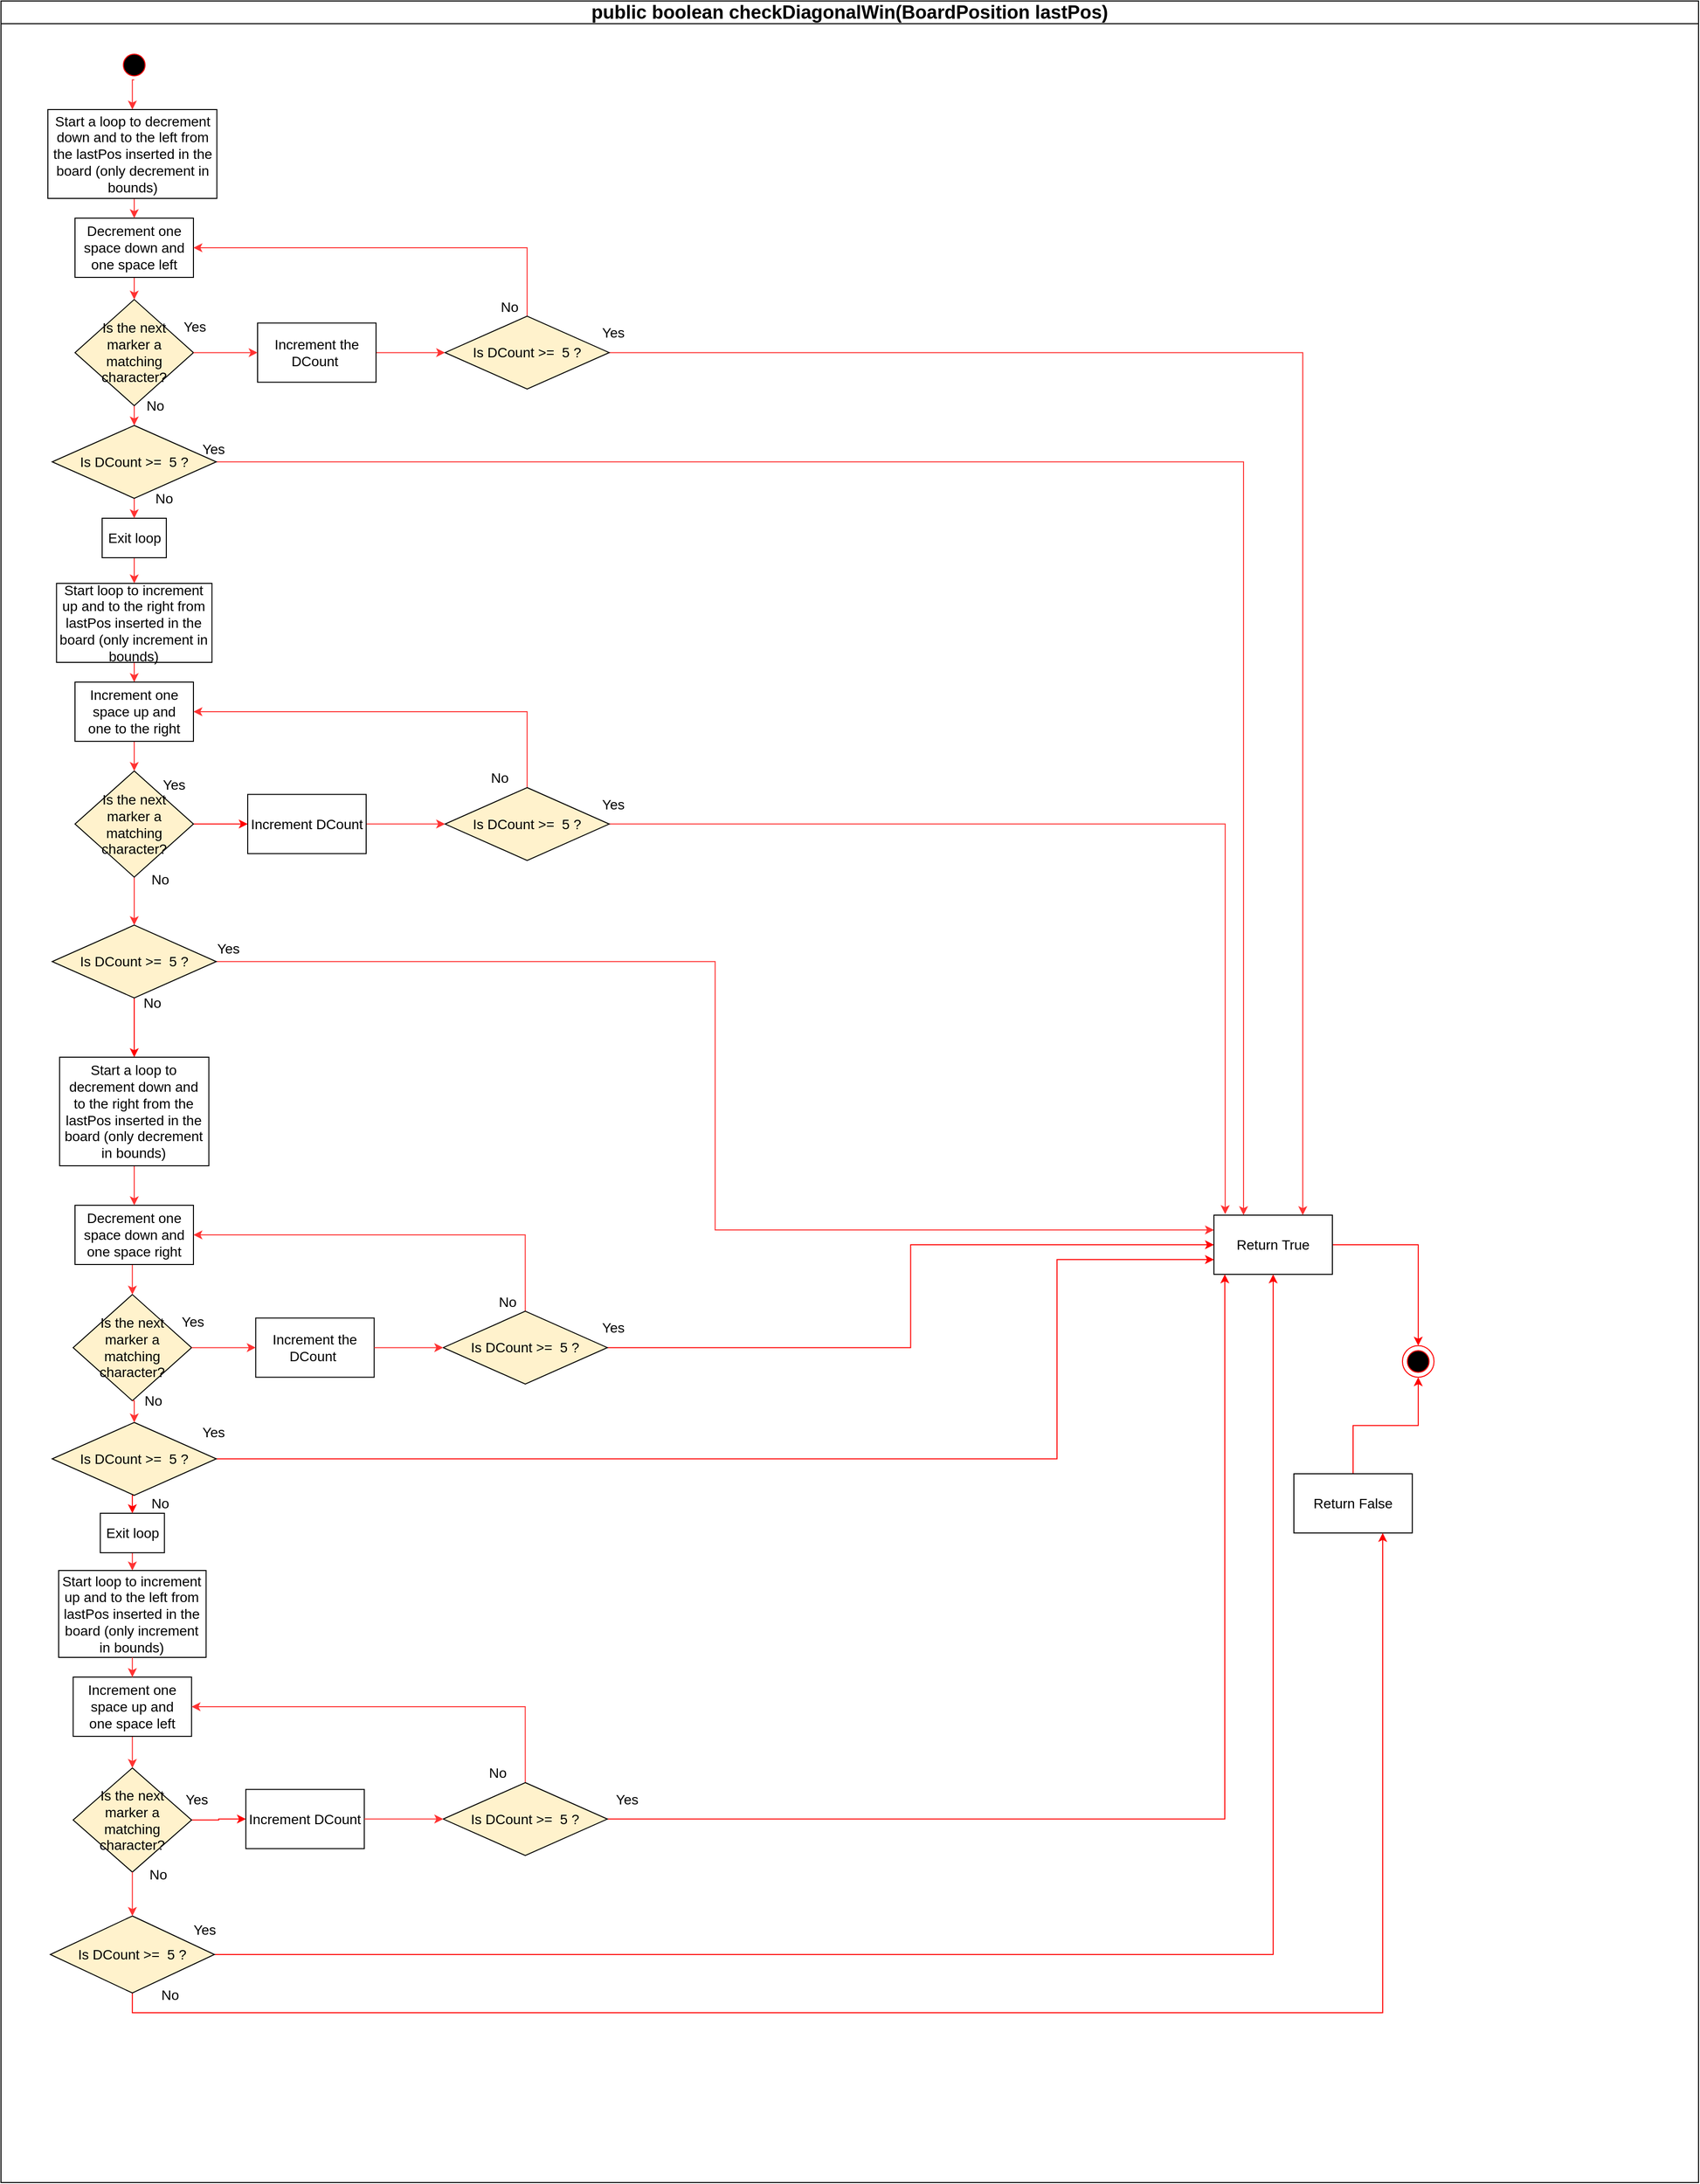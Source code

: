 <mxfile version="13.7.3" type="device"><diagram id="ozGw5vcYMr-OBrM5Ymbl" name="Page-1"><mxGraphModel dx="2031" dy="2056" grid="1" gridSize="10" guides="1" tooltips="1" connect="1" arrows="1" fold="1" page="1" pageScale="1" pageWidth="850" pageHeight="1100" math="0" shadow="0"><root><mxCell id="0"/><mxCell id="1" parent="0"/><mxCell id="UZnWVNzgkKJJ_-fD0075-1" value="public boolean checkDiagonalWin(BoardPosition lastPos)" style="swimlane;whiteSpace=wrap;fontSize=19;" parent="1" vertex="1"><mxGeometry x="30" y="-90" width="1720" height="2210" as="geometry"><mxRectangle x="530" y="40" width="300" height="23" as="alternateBounds"/></mxGeometry></mxCell><mxCell id="UZnWVNzgkKJJ_-fD0075-4" style="edgeStyle=orthogonalEdgeStyle;rounded=0;orthogonalLoop=1;jettySize=auto;html=1;exitX=0.5;exitY=1;exitDx=0;exitDy=0;strokeColor=#FF3333;entryX=0.5;entryY=0;entryDx=0;entryDy=0;fontSize=14;" parent="UZnWVNzgkKJJ_-fD0075-1" source="UZnWVNzgkKJJ_-fD0075-5" target="UZnWVNzgkKJJ_-fD0075-15" edge="1"><mxGeometry relative="1" as="geometry"><mxPoint x="135" y="110" as="targetPoint"/></mxGeometry></mxCell><mxCell id="UZnWVNzgkKJJ_-fD0075-5" value="" style="ellipse;shape=startState;fillColor=#000000;strokeColor=#ff0000;fontSize=14;" parent="UZnWVNzgkKJJ_-fD0075-1" vertex="1"><mxGeometry x="120" y="49.87" width="30" height="30" as="geometry"/></mxCell><mxCell id="UZnWVNzgkKJJ_-fD0075-6" style="edgeStyle=orthogonalEdgeStyle;rounded=0;orthogonalLoop=1;jettySize=auto;html=1;exitX=0.5;exitY=1;exitDx=0;exitDy=0;strokeColor=#FF3333;fontColor=0;fontSize=14;" parent="UZnWVNzgkKJJ_-fD0075-1" source="UZnWVNzgkKJJ_-fD0075-7" target="UZnWVNzgkKJJ_-fD0075-50" edge="1"><mxGeometry relative="1" as="geometry"/></mxCell><mxCell id="UZnWVNzgkKJJ_-fD0075-7" value="Is the next marker a matching character?" style="rhombus;whiteSpace=wrap;html=1;rounded=0;fillColor=#FFF2CC;spacingLeft=20;spacingRight=20;fontSize=14;" parent="UZnWVNzgkKJJ_-fD0075-1" vertex="1"><mxGeometry x="75" y="302.44" width="120" height="107.56" as="geometry"/></mxCell><mxCell id="UZnWVNzgkKJJ_-fD0075-10" value="Yes" style="text;html=1;align=center;verticalAlign=middle;resizable=0;points=[];autosize=1;fontSize=14;" parent="UZnWVNzgkKJJ_-fD0075-1" vertex="1"><mxGeometry x="176.25" y="320" width="40" height="20" as="geometry"/></mxCell><mxCell id="UZnWVNzgkKJJ_-fD0075-11" value="No" style="text;html=1;align=center;verticalAlign=middle;resizable=0;points=[];autosize=1;fontSize=14;" parent="UZnWVNzgkKJJ_-fD0075-1" vertex="1"><mxGeometry x="141.25" y="400" width="30" height="20" as="geometry"/></mxCell><mxCell id="UZnWVNzgkKJJ_-fD0075-12" style="edgeStyle=orthogonalEdgeStyle;rounded=0;orthogonalLoop=1;jettySize=auto;html=1;exitX=0.5;exitY=1;exitDx=0;exitDy=0;entryX=0.5;entryY=0;entryDx=0;entryDy=0;strokeColor=#FF3333;fontColor=#FF0000;fontSize=14;" parent="UZnWVNzgkKJJ_-fD0075-1" source="UZnWVNzgkKJJ_-fD0075-13" target="UZnWVNzgkKJJ_-fD0075-7" edge="1"><mxGeometry relative="1" as="geometry"/></mxCell><mxCell id="UZnWVNzgkKJJ_-fD0075-13" value="Decrement one space down and one space left" style="rounded=0;whiteSpace=wrap;html=1;spacingLeft=5;spacingRight=5;fontSize=14;" parent="UZnWVNzgkKJJ_-fD0075-1" vertex="1"><mxGeometry x="75" y="220" width="120" height="60" as="geometry"/></mxCell><mxCell id="UZnWVNzgkKJJ_-fD0075-14" style="edgeStyle=orthogonalEdgeStyle;rounded=0;orthogonalLoop=1;jettySize=auto;html=1;exitX=0.5;exitY=1;exitDx=0;exitDy=0;strokeColor=#FF3333;fontColor=#FF0000;entryX=0.5;entryY=0;entryDx=0;entryDy=0;fontSize=14;" parent="UZnWVNzgkKJJ_-fD0075-1" source="UZnWVNzgkKJJ_-fD0075-15" target="UZnWVNzgkKJJ_-fD0075-13" edge="1"><mxGeometry relative="1" as="geometry"><mxPoint x="135" y="210" as="targetPoint"/><mxPoint x="135" y="190" as="sourcePoint"/></mxGeometry></mxCell><mxCell id="UZnWVNzgkKJJ_-fD0075-15" value="&lt;span style=&quot;color: rgb(0, 0, 0); font-size: 14px;&quot;&gt;Start a loop to decrement down and to the left from the lastPos inserted in the board (only decrement in bounds)&lt;/span&gt;" style="whiteSpace=wrap;html=1;fontColor=#FF0000;fillColor=#FFFFFF;spacingLeft=0;spacingRight=0;spacing=4;fontSize=14;" parent="UZnWVNzgkKJJ_-fD0075-1" vertex="1"><mxGeometry x="47.51" y="110" width="171.25" height="90" as="geometry"/></mxCell><mxCell id="UZnWVNzgkKJJ_-fD0075-16" style="edgeStyle=orthogonalEdgeStyle;rounded=0;orthogonalLoop=1;jettySize=auto;html=1;exitX=1;exitY=0.5;exitDx=0;exitDy=0;entryX=0;entryY=0.5;entryDx=0;entryDy=0;strokeColor=#FF3333;fontColor=0;fontSize=14;" parent="UZnWVNzgkKJJ_-fD0075-1" source="UZnWVNzgkKJJ_-fD0075-17" target="UZnWVNzgkKJJ_-fD0075-29" edge="1"><mxGeometry relative="1" as="geometry"/></mxCell><mxCell id="UZnWVNzgkKJJ_-fD0075-17" value="&lt;font color=&quot;#000000&quot; style=&quot;font-size: 14px;&quot;&gt;Increment the DCount&amp;nbsp;&lt;/font&gt;" style="whiteSpace=wrap;html=1;fillColor=#FFFFFF;fontColor=#FF0000;fontSize=14;" parent="UZnWVNzgkKJJ_-fD0075-1" vertex="1"><mxGeometry x="260" y="326.22" width="120" height="60" as="geometry"/></mxCell><mxCell id="UZnWVNzgkKJJ_-fD0075-18" style="edgeStyle=orthogonalEdgeStyle;rounded=0;orthogonalLoop=1;jettySize=auto;html=1;exitX=1;exitY=0.5;exitDx=0;exitDy=0;strokeColor=#FF3333;fontColor=#FF0000;entryX=0;entryY=0.5;entryDx=0;entryDy=0;fontSize=14;" parent="UZnWVNzgkKJJ_-fD0075-1" source="UZnWVNzgkKJJ_-fD0075-7" target="UZnWVNzgkKJJ_-fD0075-17" edge="1"><mxGeometry relative="1" as="geometry"><mxPoint x="270" y="356" as="targetPoint"/></mxGeometry></mxCell><mxCell id="UZnWVNzgkKJJ_-fD0075-19" style="edgeStyle=orthogonalEdgeStyle;rounded=0;orthogonalLoop=1;jettySize=auto;html=1;exitX=0.5;exitY=1;exitDx=0;exitDy=0;strokeColor=#FF3333;fontColor=0;fontSize=14;" parent="UZnWVNzgkKJJ_-fD0075-1" source="UZnWVNzgkKJJ_-fD0075-20" target="UZnWVNzgkKJJ_-fD0075-22" edge="1"><mxGeometry relative="1" as="geometry"/></mxCell><mxCell id="UZnWVNzgkKJJ_-fD0075-20" value="Exit loop" style="rounded=0;whiteSpace=wrap;html=1;fillColor=#FFFFFF;fontColor=000000;fontSize=14;" parent="UZnWVNzgkKJJ_-fD0075-1" vertex="1"><mxGeometry x="102.5" y="524" width="65" height="40" as="geometry"/></mxCell><mxCell id="UZnWVNzgkKJJ_-fD0075-21" style="edgeStyle=orthogonalEdgeStyle;rounded=0;orthogonalLoop=1;jettySize=auto;html=1;exitX=0.5;exitY=1;exitDx=0;exitDy=0;strokeColor=#FF3333;fontColor=0;fontSize=14;" parent="UZnWVNzgkKJJ_-fD0075-1" source="UZnWVNzgkKJJ_-fD0075-22" target="UZnWVNzgkKJJ_-fD0075-36" edge="1"><mxGeometry relative="1" as="geometry"/></mxCell><mxCell id="UZnWVNzgkKJJ_-fD0075-22" value="Start loop to increment up and to the right from lastPos inserted in the board (only increment in bounds)" style="rounded=0;whiteSpace=wrap;html=1;fillColor=#FFFFFF;fontColor=0;fontSize=14;" parent="UZnWVNzgkKJJ_-fD0075-1" vertex="1"><mxGeometry x="56.26" y="590" width="157.49" height="80" as="geometry"/></mxCell><mxCell id="UZnWVNzgkKJJ_-fD0075-23" style="edgeStyle=orthogonalEdgeStyle;rounded=0;orthogonalLoop=1;jettySize=auto;html=1;exitX=0.5;exitY=1;exitDx=0;exitDy=0;entryX=0.5;entryY=0;entryDx=0;entryDy=0;strokeColor=#FF3333;fontColor=0;fontSize=14;" parent="UZnWVNzgkKJJ_-fD0075-1" source="UZnWVNzgkKJJ_-fD0075-24" target="UZnWVNzgkKJJ_-fD0075-46" edge="1"><mxGeometry relative="1" as="geometry"><mxPoint x="135.005" y="906.22" as="targetPoint"/></mxGeometry></mxCell><mxCell id="UZnWVNzgkKJJ_-fD0075-105" style="edgeStyle=orthogonalEdgeStyle;rounded=0;orthogonalLoop=1;jettySize=auto;html=1;exitX=1;exitY=0.5;exitDx=0;exitDy=0;entryX=0;entryY=0.5;entryDx=0;entryDy=0;strokeColor=#FF0000;fontSize=14;" parent="UZnWVNzgkKJJ_-fD0075-1" source="UZnWVNzgkKJJ_-fD0075-24" target="UZnWVNzgkKJJ_-fD0075-38" edge="1"><mxGeometry relative="1" as="geometry"/></mxCell><mxCell id="UZnWVNzgkKJJ_-fD0075-24" value="Is the next marker a matching character?" style="rhombus;whiteSpace=wrap;html=1;rounded=0;fillColor=#FFF2CC;spacingLeft=20;spacingRight=20;fontSize=14;" parent="UZnWVNzgkKJJ_-fD0075-1" vertex="1"><mxGeometry x="75" y="780" width="120" height="107.56" as="geometry"/></mxCell><mxCell id="UZnWVNzgkKJJ_-fD0075-25" value="Yes" style="text;html=1;align=center;verticalAlign=middle;resizable=0;points=[];autosize=1;fontSize=14;" parent="UZnWVNzgkKJJ_-fD0075-1" vertex="1"><mxGeometry x="600" y="803.78" width="40" height="20" as="geometry"/></mxCell><mxCell id="UZnWVNzgkKJJ_-fD0075-26" value="No" style="text;html=1;align=center;verticalAlign=middle;resizable=0;points=[];autosize=1;fontSize=14;" parent="UZnWVNzgkKJJ_-fD0075-1" vertex="1"><mxGeometry x="489.99" y="776.89" width="30" height="20" as="geometry"/></mxCell><mxCell id="UZnWVNzgkKJJ_-fD0075-27" style="edgeStyle=orthogonalEdgeStyle;rounded=0;orthogonalLoop=1;jettySize=auto;html=1;exitX=0.5;exitY=0;exitDx=0;exitDy=0;entryX=1;entryY=0.5;entryDx=0;entryDy=0;strokeColor=#FF3333;fontColor=0;fontSize=14;" parent="UZnWVNzgkKJJ_-fD0075-1" source="UZnWVNzgkKJJ_-fD0075-29" target="UZnWVNzgkKJJ_-fD0075-13" edge="1"><mxGeometry relative="1" as="geometry"/></mxCell><mxCell id="UZnWVNzgkKJJ_-fD0075-28" style="edgeStyle=orthogonalEdgeStyle;rounded=0;orthogonalLoop=1;jettySize=auto;html=1;exitX=1;exitY=0.5;exitDx=0;exitDy=0;entryX=0.75;entryY=0;entryDx=0;entryDy=0;strokeColor=#FF3333;fontColor=0;fontSize=14;" parent="UZnWVNzgkKJJ_-fD0075-1" source="UZnWVNzgkKJJ_-fD0075-29" target="UZnWVNzgkKJJ_-fD0075-84" edge="1"><mxGeometry relative="1" as="geometry"><mxPoint x="739" y="833.78" as="targetPoint"/></mxGeometry></mxCell><mxCell id="UZnWVNzgkKJJ_-fD0075-29" value="Is DCount &amp;gt;=&amp;nbsp; 5 ?" style="rhombus;whiteSpace=wrap;html=1;rounded=0;fillColor=#FFF2CC;spacingLeft=20;spacingRight=20;fontSize=14;" parent="UZnWVNzgkKJJ_-fD0075-1" vertex="1"><mxGeometry x="450" y="319.33" width="166.25" height="73.78" as="geometry"/></mxCell><mxCell id="UZnWVNzgkKJJ_-fD0075-31" value="Yes" style="text;html=1;align=center;verticalAlign=middle;resizable=0;points=[];autosize=1;fontSize=14;" parent="UZnWVNzgkKJJ_-fD0075-1" vertex="1"><mxGeometry x="600" y="326.22" width="40" height="20" as="geometry"/></mxCell><mxCell id="UZnWVNzgkKJJ_-fD0075-32" value="No" style="text;html=1;align=center;verticalAlign=middle;resizable=0;points=[];autosize=1;fontColor=0;fontSize=14;" parent="UZnWVNzgkKJJ_-fD0075-1" vertex="1"><mxGeometry x="499.99" y="300" width="30" height="20" as="geometry"/></mxCell><mxCell id="UZnWVNzgkKJJ_-fD0075-35" style="edgeStyle=orthogonalEdgeStyle;rounded=0;orthogonalLoop=1;jettySize=auto;html=1;exitX=0.5;exitY=1;exitDx=0;exitDy=0;entryX=0.5;entryY=0;entryDx=0;entryDy=0;strokeColor=#FF3333;fontColor=0;fontSize=14;" parent="UZnWVNzgkKJJ_-fD0075-1" source="UZnWVNzgkKJJ_-fD0075-36" target="UZnWVNzgkKJJ_-fD0075-24" edge="1"><mxGeometry relative="1" as="geometry"/></mxCell><mxCell id="UZnWVNzgkKJJ_-fD0075-36" value="Increment one space up and one to the right" style="rounded=0;whiteSpace=wrap;html=1;spacingLeft=5;spacingRight=5;fontSize=14;" parent="UZnWVNzgkKJJ_-fD0075-1" vertex="1"><mxGeometry x="75" y="690" width="120" height="60" as="geometry"/></mxCell><mxCell id="UZnWVNzgkKJJ_-fD0075-37" style="edgeStyle=orthogonalEdgeStyle;rounded=0;orthogonalLoop=1;jettySize=auto;html=1;exitX=1;exitY=0.5;exitDx=0;exitDy=0;entryX=0;entryY=0.5;entryDx=0;entryDy=0;strokeColor=#FF3333;fontColor=0;fontSize=14;" parent="UZnWVNzgkKJJ_-fD0075-1" source="UZnWVNzgkKJJ_-fD0075-38" target="UZnWVNzgkKJJ_-fD0075-41" edge="1"><mxGeometry relative="1" as="geometry"/></mxCell><mxCell id="UZnWVNzgkKJJ_-fD0075-38" value="Increment DCount" style="whiteSpace=wrap;html=1;rounded=0;fillColor=#FFFFFF;fontColor=0;fontSize=14;" parent="UZnWVNzgkKJJ_-fD0075-1" vertex="1"><mxGeometry x="250" y="803.78" width="120" height="60" as="geometry"/></mxCell><mxCell id="UZnWVNzgkKJJ_-fD0075-39" style="edgeStyle=orthogonalEdgeStyle;rounded=0;orthogonalLoop=1;jettySize=auto;html=1;exitX=0.5;exitY=0;exitDx=0;exitDy=0;entryX=1;entryY=0.5;entryDx=0;entryDy=0;strokeColor=#FF3333;fontColor=0;fontSize=14;" parent="UZnWVNzgkKJJ_-fD0075-1" source="UZnWVNzgkKJJ_-fD0075-41" target="UZnWVNzgkKJJ_-fD0075-36" edge="1"><mxGeometry relative="1" as="geometry"/></mxCell><mxCell id="UZnWVNzgkKJJ_-fD0075-40" style="edgeStyle=orthogonalEdgeStyle;rounded=0;orthogonalLoop=1;jettySize=auto;html=1;exitX=1;exitY=0.5;exitDx=0;exitDy=0;entryX=0.095;entryY=-0.017;entryDx=0;entryDy=0;entryPerimeter=0;strokeColor=#FF3333;fontColor=0;fontSize=14;" parent="UZnWVNzgkKJJ_-fD0075-1" source="UZnWVNzgkKJJ_-fD0075-41" target="UZnWVNzgkKJJ_-fD0075-84" edge="1"><mxGeometry relative="1" as="geometry"><mxPoint x="691.96" y="834.02" as="targetPoint"/></mxGeometry></mxCell><mxCell id="UZnWVNzgkKJJ_-fD0075-41" value="Is DCount &amp;gt;=&amp;nbsp; 5 ?" style="rhombus;whiteSpace=wrap;html=1;rounded=0;fillColor=#FFF2CC;spacingLeft=20;spacingRight=20;fontSize=14;" parent="UZnWVNzgkKJJ_-fD0075-1" vertex="1"><mxGeometry x="450" y="796.89" width="166.25" height="73.78" as="geometry"/></mxCell><mxCell id="UZnWVNzgkKJJ_-fD0075-42" value="Yes" style="text;html=1;align=center;verticalAlign=middle;resizable=0;points=[];autosize=1;fontSize=14;" parent="UZnWVNzgkKJJ_-fD0075-1" vertex="1"><mxGeometry x="155" y="783.78" width="40" height="20" as="geometry"/></mxCell><mxCell id="UZnWVNzgkKJJ_-fD0075-43" value="No" style="text;html=1;align=center;verticalAlign=middle;resizable=0;points=[];autosize=1;fontSize=14;" parent="UZnWVNzgkKJJ_-fD0075-1" vertex="1"><mxGeometry x="146.25" y="880" width="30" height="20" as="geometry"/></mxCell><mxCell id="UZnWVNzgkKJJ_-fD0075-45" style="edgeStyle=orthogonalEdgeStyle;rounded=0;orthogonalLoop=1;jettySize=auto;html=1;exitX=1;exitY=0.5;exitDx=0;exitDy=0;entryX=0;entryY=0.25;entryDx=0;entryDy=0;strokeColor=#FF3333;fontColor=0;fontSize=14;" parent="UZnWVNzgkKJJ_-fD0075-1" source="UZnWVNzgkKJJ_-fD0075-46" target="UZnWVNzgkKJJ_-fD0075-84" edge="1"><mxGeometry relative="1" as="geometry"><mxPoint x="679" y="878.78" as="targetPoint"/></mxGeometry></mxCell><mxCell id="UZnWVNzgkKJJ_-fD0075-109" style="edgeStyle=orthogonalEdgeStyle;rounded=0;orthogonalLoop=1;jettySize=auto;html=1;exitX=0.5;exitY=1;exitDx=0;exitDy=0;entryX=0.5;entryY=0;entryDx=0;entryDy=0;strokeColor=#FF0000;fontSize=14;" parent="UZnWVNzgkKJJ_-fD0075-1" source="UZnWVNzgkKJJ_-fD0075-46" target="UZnWVNzgkKJJ_-fD0075-65" edge="1"><mxGeometry relative="1" as="geometry"/></mxCell><mxCell id="UZnWVNzgkKJJ_-fD0075-46" value="Is DCount &amp;gt;=&amp;nbsp; 5 ?" style="rhombus;whiteSpace=wrap;html=1;rounded=0;fillColor=#FFF2CC;spacingLeft=20;spacingRight=20;fontSize=14;" parent="UZnWVNzgkKJJ_-fD0075-1" vertex="1"><mxGeometry x="51.88" y="936.22" width="166.25" height="73.78" as="geometry"/></mxCell><mxCell id="UZnWVNzgkKJJ_-fD0075-47" value="Yes" style="text;html=1;align=center;verticalAlign=middle;resizable=0;points=[];autosize=1;fontSize=14;" parent="UZnWVNzgkKJJ_-fD0075-1" vertex="1"><mxGeometry x="210" y="950" width="40" height="20" as="geometry"/></mxCell><mxCell id="UZnWVNzgkKJJ_-fD0075-48" style="edgeStyle=orthogonalEdgeStyle;rounded=0;orthogonalLoop=1;jettySize=auto;html=1;exitX=0.5;exitY=1;exitDx=0;exitDy=0;entryX=0.5;entryY=0;entryDx=0;entryDy=0;strokeColor=#FF3333;fontColor=0;fontSize=14;" parent="UZnWVNzgkKJJ_-fD0075-1" source="UZnWVNzgkKJJ_-fD0075-50" target="UZnWVNzgkKJJ_-fD0075-20" edge="1"><mxGeometry relative="1" as="geometry"/></mxCell><mxCell id="UZnWVNzgkKJJ_-fD0075-49" style="edgeStyle=orthogonalEdgeStyle;rounded=0;orthogonalLoop=1;jettySize=auto;html=1;exitX=1;exitY=0.5;exitDx=0;exitDy=0;entryX=0.25;entryY=0;entryDx=0;entryDy=0;strokeColor=#FF3333;fontColor=0;fontSize=14;" parent="UZnWVNzgkKJJ_-fD0075-1" source="UZnWVNzgkKJJ_-fD0075-50" target="UZnWVNzgkKJJ_-fD0075-84" edge="1"><mxGeometry relative="1" as="geometry"><mxPoint x="709" y="833.78" as="targetPoint"/></mxGeometry></mxCell><mxCell id="UZnWVNzgkKJJ_-fD0075-50" value="Is DCount &amp;gt;=&amp;nbsp; 5 ?" style="rhombus;whiteSpace=wrap;html=1;rounded=0;fillColor=#FFF2CC;spacingLeft=20;spacingRight=20;fontSize=14;" parent="UZnWVNzgkKJJ_-fD0075-1" vertex="1"><mxGeometry x="51.88" y="430" width="166.25" height="73.78" as="geometry"/></mxCell><mxCell id="UZnWVNzgkKJJ_-fD0075-51" value="Yes" style="text;html=1;align=center;verticalAlign=middle;resizable=0;points=[];autosize=1;fontSize=14;" parent="UZnWVNzgkKJJ_-fD0075-1" vertex="1"><mxGeometry x="195" y="444" width="40" height="20" as="geometry"/></mxCell><mxCell id="UZnWVNzgkKJJ_-fD0075-52" value="No" style="text;html=1;align=center;verticalAlign=middle;resizable=0;points=[];autosize=1;fontSize=14;" parent="UZnWVNzgkKJJ_-fD0075-1" vertex="1"><mxGeometry x="150" y="494" width="30" height="20" as="geometry"/></mxCell><mxCell id="UZnWVNzgkKJJ_-fD0075-53" value="No" style="text;html=1;align=center;verticalAlign=middle;resizable=0;points=[];autosize=1;fontSize=14;" parent="UZnWVNzgkKJJ_-fD0075-1" vertex="1"><mxGeometry x="137.5" y="1005" width="30" height="20" as="geometry"/></mxCell><mxCell id="UZnWVNzgkKJJ_-fD0075-57" value="Is the next marker a matching character?" style="rhombus;whiteSpace=wrap;html=1;rounded=0;fillColor=#FFF2CC;spacingLeft=20;spacingRight=20;fontSize=14;" parent="UZnWVNzgkKJJ_-fD0075-1" vertex="1"><mxGeometry x="73.12" y="1310.44" width="120" height="107.56" as="geometry"/></mxCell><mxCell id="UZnWVNzgkKJJ_-fD0075-116" style="edgeStyle=orthogonalEdgeStyle;rounded=0;orthogonalLoop=1;jettySize=auto;html=1;exitX=0.5;exitY=0;exitDx=0;exitDy=0;entryX=0.5;entryY=1;entryDx=0;entryDy=0;strokeColor=#FF0000;fontSize=14;" parent="UZnWVNzgkKJJ_-fD0075-1" source="UZnWVNzgkKJJ_-fD0075-58" target="UZnWVNzgkKJJ_-fD0075-55" edge="1"><mxGeometry relative="1" as="geometry"/></mxCell><mxCell id="UZnWVNzgkKJJ_-fD0075-58" value="Return False" style="rounded=0;whiteSpace=wrap;html=1;fontSize=14;" parent="UZnWVNzgkKJJ_-fD0075-1" vertex="1"><mxGeometry x="1310" y="1492" width="120" height="60" as="geometry"/></mxCell><mxCell id="UZnWVNzgkKJJ_-fD0075-60" value="Yes" style="text;html=1;align=center;verticalAlign=middle;resizable=0;points=[];autosize=1;fontSize=14;" parent="UZnWVNzgkKJJ_-fD0075-1" vertex="1"><mxGeometry x="174.37" y="1328" width="40" height="20" as="geometry"/></mxCell><mxCell id="UZnWVNzgkKJJ_-fD0075-61" value="No" style="text;html=1;align=center;verticalAlign=middle;resizable=0;points=[];autosize=1;fontSize=14;" parent="UZnWVNzgkKJJ_-fD0075-1" vertex="1"><mxGeometry x="139.37" y="1408" width="30" height="20" as="geometry"/></mxCell><mxCell id="UZnWVNzgkKJJ_-fD0075-62" style="edgeStyle=orthogonalEdgeStyle;rounded=0;orthogonalLoop=1;jettySize=auto;html=1;exitX=0.5;exitY=1;exitDx=0;exitDy=0;entryX=0.5;entryY=0;entryDx=0;entryDy=0;strokeColor=#FF3333;fontColor=#FF0000;fontSize=14;" parent="UZnWVNzgkKJJ_-fD0075-1" source="UZnWVNzgkKJJ_-fD0075-63" target="UZnWVNzgkKJJ_-fD0075-57" edge="1"><mxGeometry relative="1" as="geometry"/></mxCell><mxCell id="UZnWVNzgkKJJ_-fD0075-63" value="Decrement one space down and one space right" style="rounded=0;whiteSpace=wrap;html=1;spacingLeft=5;spacingRight=5;fontSize=14;" parent="UZnWVNzgkKJJ_-fD0075-1" vertex="1"><mxGeometry x="75.01" y="1220" width="120" height="60" as="geometry"/></mxCell><mxCell id="UZnWVNzgkKJJ_-fD0075-64" style="edgeStyle=orthogonalEdgeStyle;rounded=0;orthogonalLoop=1;jettySize=auto;html=1;exitX=0.5;exitY=1;exitDx=0;exitDy=0;strokeColor=#FF3333;fontColor=#FF0000;entryX=0.5;entryY=0;entryDx=0;entryDy=0;fontSize=14;" parent="UZnWVNzgkKJJ_-fD0075-1" source="UZnWVNzgkKJJ_-fD0075-65" target="UZnWVNzgkKJJ_-fD0075-63" edge="1"><mxGeometry relative="1" as="geometry"><mxPoint x="131.87" y="1200" as="targetPoint"/><mxPoint x="131.87" y="1180" as="sourcePoint"/></mxGeometry></mxCell><mxCell id="UZnWVNzgkKJJ_-fD0075-65" value="&lt;span style=&quot;color: rgb(0, 0, 0); font-size: 14px;&quot;&gt;Start a loop to decrement down and to the right from the lastPos inserted in the board (only decrement in bounds)&lt;/span&gt;" style="whiteSpace=wrap;html=1;fontColor=#FF0000;fillColor=#FFFFFF;spacingLeft=0;spacingRight=0;spacing=4;fontSize=14;" parent="UZnWVNzgkKJJ_-fD0075-1" vertex="1"><mxGeometry x="59.39" y="1070" width="151.25" height="110" as="geometry"/></mxCell><mxCell id="UZnWVNzgkKJJ_-fD0075-67" value="&lt;font color=&quot;#000000&quot; style=&quot;font-size: 14px;&quot;&gt;Increment the DCount&amp;nbsp;&lt;/font&gt;" style="whiteSpace=wrap;html=1;fillColor=#FFFFFF;fontColor=#FF0000;fontSize=14;" parent="UZnWVNzgkKJJ_-fD0075-1" vertex="1"><mxGeometry x="258.12" y="1334.22" width="120" height="60" as="geometry"/></mxCell><mxCell id="UZnWVNzgkKJJ_-fD0075-68" style="edgeStyle=orthogonalEdgeStyle;rounded=0;orthogonalLoop=1;jettySize=auto;html=1;exitX=1;exitY=0.5;exitDx=0;exitDy=0;strokeColor=#FF3333;fontColor=#FF0000;entryX=0;entryY=0.5;entryDx=0;entryDy=0;fontSize=14;" parent="UZnWVNzgkKJJ_-fD0075-1" source="UZnWVNzgkKJJ_-fD0075-57" target="UZnWVNzgkKJJ_-fD0075-67" edge="1"><mxGeometry relative="1" as="geometry"><mxPoint x="258.12" y="1344" as="targetPoint"/></mxGeometry></mxCell><mxCell id="3StfRGRsPey2d9PQKX_O-1" style="edgeStyle=orthogonalEdgeStyle;rounded=0;orthogonalLoop=1;jettySize=auto;html=1;exitX=0.5;exitY=1;exitDx=0;exitDy=0;entryX=0.5;entryY=0;entryDx=0;entryDy=0;fontSize=14;strokeColor=#FF3333;" edge="1" parent="UZnWVNzgkKJJ_-fD0075-1" source="UZnWVNzgkKJJ_-fD0075-70" target="UZnWVNzgkKJJ_-fD0075-72"><mxGeometry relative="1" as="geometry"/></mxCell><mxCell id="UZnWVNzgkKJJ_-fD0075-70" value="Exit loop" style="rounded=0;whiteSpace=wrap;html=1;fillColor=#FFFFFF;fontColor=000000;fontSize=14;" parent="UZnWVNzgkKJJ_-fD0075-1" vertex="1"><mxGeometry x="100.62" y="1532" width="65" height="40" as="geometry"/></mxCell><mxCell id="UZnWVNzgkKJJ_-fD0075-72" value="Start loop to increment up and to the left from lastPos inserted in the board (only increment in bounds)" style="rounded=0;whiteSpace=wrap;html=1;fillColor=#FFFFFF;fontColor=0;fontSize=14;" parent="UZnWVNzgkKJJ_-fD0075-1" vertex="1"><mxGeometry x="58.43" y="1590" width="149.37" height="88" as="geometry"/></mxCell><mxCell id="UZnWVNzgkKJJ_-fD0075-104" style="edgeStyle=orthogonalEdgeStyle;rounded=0;orthogonalLoop=1;jettySize=auto;html=1;exitX=1;exitY=0.5;exitDx=0;exitDy=0;strokeColor=#FF0000;fontSize=14;" parent="UZnWVNzgkKJJ_-fD0075-1" source="UZnWVNzgkKJJ_-fD0075-74" target="UZnWVNzgkKJJ_-fD0075-88" edge="1"><mxGeometry relative="1" as="geometry"/></mxCell><mxCell id="UZnWVNzgkKJJ_-fD0075-74" value="Is the next marker a matching character?" style="rhombus;whiteSpace=wrap;html=1;rounded=0;fillColor=#FFF2CC;spacingLeft=20;spacingRight=20;fontSize=14;" parent="UZnWVNzgkKJJ_-fD0075-1" vertex="1"><mxGeometry x="73.12" y="1790" width="120" height="105.56" as="geometry"/></mxCell><mxCell id="UZnWVNzgkKJJ_-fD0075-75" value="Yes" style="text;html=1;align=center;verticalAlign=middle;resizable=0;points=[];autosize=1;fontSize=14;" parent="UZnWVNzgkKJJ_-fD0075-1" vertex="1"><mxGeometry x="614.37" y="1811.78" width="40" height="20" as="geometry"/></mxCell><mxCell id="UZnWVNzgkKJJ_-fD0075-76" value="No" style="text;html=1;align=center;verticalAlign=middle;resizable=0;points=[];autosize=1;fontSize=14;" parent="UZnWVNzgkKJJ_-fD0075-1" vertex="1"><mxGeometry x="488.11" y="1784.89" width="30" height="20" as="geometry"/></mxCell><mxCell id="UZnWVNzgkKJJ_-fD0075-77" style="edgeStyle=orthogonalEdgeStyle;rounded=0;orthogonalLoop=1;jettySize=auto;html=1;exitX=0.5;exitY=0;exitDx=0;exitDy=0;entryX=1;entryY=0.5;entryDx=0;entryDy=0;strokeColor=#FF3333;fontColor=0;fontSize=14;" parent="UZnWVNzgkKJJ_-fD0075-1" source="UZnWVNzgkKJJ_-fD0075-79" target="UZnWVNzgkKJJ_-fD0075-63" edge="1"><mxGeometry relative="1" as="geometry"/></mxCell><mxCell id="UZnWVNzgkKJJ_-fD0075-112" style="edgeStyle=orthogonalEdgeStyle;rounded=0;orthogonalLoop=1;jettySize=auto;html=1;exitX=1;exitY=0.5;exitDx=0;exitDy=0;entryX=0;entryY=0.5;entryDx=0;entryDy=0;strokeColor=#FF0000;fontSize=14;" parent="UZnWVNzgkKJJ_-fD0075-1" source="UZnWVNzgkKJJ_-fD0075-79" target="UZnWVNzgkKJJ_-fD0075-84" edge="1"><mxGeometry relative="1" as="geometry"/></mxCell><mxCell id="UZnWVNzgkKJJ_-fD0075-79" value="Is DCount &amp;gt;=&amp;nbsp; 5 ?" style="rhombus;whiteSpace=wrap;html=1;rounded=0;fillColor=#FFF2CC;spacingLeft=20;spacingRight=20;fontSize=14;" parent="UZnWVNzgkKJJ_-fD0075-1" vertex="1"><mxGeometry x="448.12" y="1327.33" width="166.25" height="73.78" as="geometry"/></mxCell><mxCell id="UZnWVNzgkKJJ_-fD0075-66" style="edgeStyle=orthogonalEdgeStyle;rounded=0;orthogonalLoop=1;jettySize=auto;html=1;exitX=1;exitY=0.5;exitDx=0;exitDy=0;entryX=0;entryY=0.5;entryDx=0;entryDy=0;strokeColor=#FF3333;fontColor=0;fontSize=14;" parent="UZnWVNzgkKJJ_-fD0075-1" source="UZnWVNzgkKJJ_-fD0075-67" target="UZnWVNzgkKJJ_-fD0075-79" edge="1"><mxGeometry relative="1" as="geometry"/></mxCell><mxCell id="UZnWVNzgkKJJ_-fD0075-81" value="Yes" style="text;html=1;align=center;verticalAlign=middle;resizable=0;points=[];autosize=1;fontSize=14;" parent="UZnWVNzgkKJJ_-fD0075-1" vertex="1"><mxGeometry x="600" y="1334.22" width="40" height="20" as="geometry"/></mxCell><mxCell id="UZnWVNzgkKJJ_-fD0075-82" value="No" style="text;html=1;align=center;verticalAlign=middle;resizable=0;points=[];autosize=1;fontColor=0;fontSize=14;" parent="UZnWVNzgkKJJ_-fD0075-1" vertex="1"><mxGeometry x="498.11" y="1308" width="30" height="20" as="geometry"/></mxCell><mxCell id="UZnWVNzgkKJJ_-fD0075-114" style="edgeStyle=orthogonalEdgeStyle;rounded=0;orthogonalLoop=1;jettySize=auto;html=1;exitX=1;exitY=0.5;exitDx=0;exitDy=0;entryX=0.5;entryY=0;entryDx=0;entryDy=0;strokeColor=#FF0000;fontSize=14;" parent="UZnWVNzgkKJJ_-fD0075-1" source="UZnWVNzgkKJJ_-fD0075-84" target="UZnWVNzgkKJJ_-fD0075-55" edge="1"><mxGeometry relative="1" as="geometry"/></mxCell><mxCell id="UZnWVNzgkKJJ_-fD0075-84" value="Return True" style="whiteSpace=wrap;html=1;rounded=0;fillColor=#FFFFFF;fontColor=0;fontSize=14;" parent="UZnWVNzgkKJJ_-fD0075-1" vertex="1"><mxGeometry x="1229" y="1230.0" width="120" height="60" as="geometry"/></mxCell><mxCell id="UZnWVNzgkKJJ_-fD0075-85" style="edgeStyle=orthogonalEdgeStyle;rounded=0;orthogonalLoop=1;jettySize=auto;html=1;exitX=0.5;exitY=1;exitDx=0;exitDy=0;entryX=0.5;entryY=0;entryDx=0;entryDy=0;strokeColor=#FF3333;fontColor=0;fontSize=14;" parent="UZnWVNzgkKJJ_-fD0075-1" source="UZnWVNzgkKJJ_-fD0075-86" target="UZnWVNzgkKJJ_-fD0075-74" edge="1"><mxGeometry relative="1" as="geometry"/></mxCell><mxCell id="UZnWVNzgkKJJ_-fD0075-86" value="Increment one space up and one space left" style="rounded=0;whiteSpace=wrap;html=1;spacingLeft=5;spacingRight=5;fontSize=14;" parent="UZnWVNzgkKJJ_-fD0075-1" vertex="1"><mxGeometry x="73.12" y="1698" width="120" height="60" as="geometry"/></mxCell><mxCell id="UZnWVNzgkKJJ_-fD0075-71" style="edgeStyle=orthogonalEdgeStyle;rounded=0;orthogonalLoop=1;jettySize=auto;html=1;exitX=0.5;exitY=1;exitDx=0;exitDy=0;strokeColor=#FF3333;fontColor=0;fontSize=14;" parent="UZnWVNzgkKJJ_-fD0075-1" source="UZnWVNzgkKJJ_-fD0075-72" target="UZnWVNzgkKJJ_-fD0075-86" edge="1"><mxGeometry relative="1" as="geometry"/></mxCell><mxCell id="UZnWVNzgkKJJ_-fD0075-88" value="Increment DCount" style="whiteSpace=wrap;html=1;rounded=0;fillColor=#FFFFFF;fontColor=0;fontSize=14;" parent="UZnWVNzgkKJJ_-fD0075-1" vertex="1"><mxGeometry x="248.12" y="1811.78" width="120" height="60" as="geometry"/></mxCell><mxCell id="UZnWVNzgkKJJ_-fD0075-89" style="edgeStyle=orthogonalEdgeStyle;rounded=0;orthogonalLoop=1;jettySize=auto;html=1;exitX=0.5;exitY=0;exitDx=0;exitDy=0;entryX=1;entryY=0.5;entryDx=0;entryDy=0;strokeColor=#FF3333;fontColor=0;fontSize=14;" parent="UZnWVNzgkKJJ_-fD0075-1" source="UZnWVNzgkKJJ_-fD0075-91" target="UZnWVNzgkKJJ_-fD0075-86" edge="1"><mxGeometry relative="1" as="geometry"/></mxCell><mxCell id="UZnWVNzgkKJJ_-fD0075-113" style="edgeStyle=orthogonalEdgeStyle;rounded=0;orthogonalLoop=1;jettySize=auto;html=1;exitX=1;exitY=0.5;exitDx=0;exitDy=0;entryX=0.092;entryY=1;entryDx=0;entryDy=0;entryPerimeter=0;strokeColor=#FF0000;fontSize=14;" parent="UZnWVNzgkKJJ_-fD0075-1" source="UZnWVNzgkKJJ_-fD0075-91" target="UZnWVNzgkKJJ_-fD0075-84" edge="1"><mxGeometry relative="1" as="geometry"/></mxCell><mxCell id="UZnWVNzgkKJJ_-fD0075-91" value="Is DCount &amp;gt;=&amp;nbsp; 5 ?" style="rhombus;whiteSpace=wrap;html=1;rounded=0;fillColor=#FFF2CC;spacingLeft=20;spacingRight=20;fontSize=14;" parent="UZnWVNzgkKJJ_-fD0075-1" vertex="1"><mxGeometry x="448.12" y="1804.89" width="166.25" height="73.78" as="geometry"/></mxCell><mxCell id="UZnWVNzgkKJJ_-fD0075-87" style="edgeStyle=orthogonalEdgeStyle;rounded=0;orthogonalLoop=1;jettySize=auto;html=1;exitX=1;exitY=0.5;exitDx=0;exitDy=0;entryX=0;entryY=0.5;entryDx=0;entryDy=0;strokeColor=#FF3333;fontColor=0;fontSize=14;" parent="UZnWVNzgkKJJ_-fD0075-1" source="UZnWVNzgkKJJ_-fD0075-88" target="UZnWVNzgkKJJ_-fD0075-91" edge="1"><mxGeometry relative="1" as="geometry"/></mxCell><mxCell id="UZnWVNzgkKJJ_-fD0075-92" value="Yes" style="text;html=1;align=center;verticalAlign=middle;resizable=0;points=[];autosize=1;fontSize=14;" parent="UZnWVNzgkKJJ_-fD0075-1" vertex="1"><mxGeometry x="178.12" y="1811.78" width="40" height="20" as="geometry"/></mxCell><mxCell id="UZnWVNzgkKJJ_-fD0075-93" value="No" style="text;html=1;align=center;verticalAlign=middle;resizable=0;points=[];autosize=1;fontSize=14;" parent="UZnWVNzgkKJJ_-fD0075-1" vertex="1"><mxGeometry x="144.37" y="1888" width="30" height="20" as="geometry"/></mxCell><mxCell id="UZnWVNzgkKJJ_-fD0075-108" style="edgeStyle=orthogonalEdgeStyle;rounded=0;orthogonalLoop=1;jettySize=auto;html=1;exitX=1;exitY=0.5;exitDx=0;exitDy=0;strokeColor=#FF0000;entryX=0.5;entryY=1;entryDx=0;entryDy=0;fontSize=14;" parent="UZnWVNzgkKJJ_-fD0075-1" source="UZnWVNzgkKJJ_-fD0075-96" target="UZnWVNzgkKJJ_-fD0075-84" edge="1"><mxGeometry relative="1" as="geometry"><mxPoint x="1380" y="1550" as="targetPoint"/></mxGeometry></mxCell><mxCell id="UZnWVNzgkKJJ_-fD0075-115" style="edgeStyle=orthogonalEdgeStyle;rounded=0;orthogonalLoop=1;jettySize=auto;html=1;exitX=0.5;exitY=1;exitDx=0;exitDy=0;entryX=0.75;entryY=1;entryDx=0;entryDy=0;strokeColor=#FF0000;fontSize=14;" parent="UZnWVNzgkKJJ_-fD0075-1" source="UZnWVNzgkKJJ_-fD0075-96" target="UZnWVNzgkKJJ_-fD0075-58" edge="1"><mxGeometry relative="1" as="geometry"/></mxCell><mxCell id="UZnWVNzgkKJJ_-fD0075-96" value="Is DCount &amp;gt;=&amp;nbsp; 5 ?" style="rhombus;whiteSpace=wrap;html=1;rounded=0;fillColor=#FFF2CC;spacingLeft=20;spacingRight=20;fontSize=14;" parent="UZnWVNzgkKJJ_-fD0075-1" vertex="1"><mxGeometry x="50" y="1940" width="166.25" height="78" as="geometry"/></mxCell><mxCell id="UZnWVNzgkKJJ_-fD0075-73" style="edgeStyle=orthogonalEdgeStyle;rounded=0;orthogonalLoop=1;jettySize=auto;html=1;exitX=0.5;exitY=1;exitDx=0;exitDy=0;entryX=0.5;entryY=0;entryDx=0;entryDy=0;strokeColor=#FF3333;fontColor=0;fontSize=14;" parent="UZnWVNzgkKJJ_-fD0075-1" source="UZnWVNzgkKJJ_-fD0075-74" target="UZnWVNzgkKJJ_-fD0075-96" edge="1"><mxGeometry relative="1" as="geometry"><mxPoint x="123.125" y="1894.22" as="targetPoint"/></mxGeometry></mxCell><mxCell id="UZnWVNzgkKJJ_-fD0075-97" value="Yes" style="text;html=1;align=center;verticalAlign=middle;resizable=0;points=[];autosize=1;fontSize=14;" parent="UZnWVNzgkKJJ_-fD0075-1" vertex="1"><mxGeometry x="186.25" y="1944.22" width="40" height="20" as="geometry"/></mxCell><mxCell id="UZnWVNzgkKJJ_-fD0075-110" style="edgeStyle=orthogonalEdgeStyle;rounded=0;orthogonalLoop=1;jettySize=auto;html=1;exitX=0.5;exitY=1;exitDx=0;exitDy=0;entryX=0.5;entryY=0;entryDx=0;entryDy=0;strokeColor=#FF0000;fontSize=14;" parent="UZnWVNzgkKJJ_-fD0075-1" source="UZnWVNzgkKJJ_-fD0075-100" target="UZnWVNzgkKJJ_-fD0075-70" edge="1"><mxGeometry relative="1" as="geometry"/></mxCell><mxCell id="UZnWVNzgkKJJ_-fD0075-111" style="edgeStyle=orthogonalEdgeStyle;rounded=0;orthogonalLoop=1;jettySize=auto;html=1;exitX=1;exitY=0.5;exitDx=0;exitDy=0;entryX=0;entryY=0.75;entryDx=0;entryDy=0;strokeColor=#FF0000;fontSize=14;" parent="UZnWVNzgkKJJ_-fD0075-1" source="UZnWVNzgkKJJ_-fD0075-100" target="UZnWVNzgkKJJ_-fD0075-84" edge="1"><mxGeometry relative="1" as="geometry"><Array as="points"><mxPoint x="1070" y="1477"/><mxPoint x="1070" y="1275"/></Array></mxGeometry></mxCell><mxCell id="UZnWVNzgkKJJ_-fD0075-100" value="Is DCount &amp;gt;=&amp;nbsp; 5 ?" style="rhombus;whiteSpace=wrap;html=1;rounded=0;fillColor=#FFF2CC;spacingLeft=20;spacingRight=20;fontSize=14;" parent="UZnWVNzgkKJJ_-fD0075-1" vertex="1"><mxGeometry x="51.89" y="1440" width="166.25" height="73.78" as="geometry"/></mxCell><mxCell id="UZnWVNzgkKJJ_-fD0075-101" value="Yes" style="text;html=1;align=center;verticalAlign=middle;resizable=0;points=[];autosize=1;fontSize=14;" parent="UZnWVNzgkKJJ_-fD0075-1" vertex="1"><mxGeometry x="195.01" y="1440" width="40" height="20" as="geometry"/></mxCell><mxCell id="UZnWVNzgkKJJ_-fD0075-102" value="No" style="text;html=1;align=center;verticalAlign=middle;resizable=0;points=[];autosize=1;fontSize=14;" parent="UZnWVNzgkKJJ_-fD0075-1" vertex="1"><mxGeometry x="146.25" y="1512" width="30" height="20" as="geometry"/></mxCell><mxCell id="UZnWVNzgkKJJ_-fD0075-103" value="No" style="text;html=1;align=center;verticalAlign=middle;resizable=0;points=[];autosize=1;fontSize=14;" parent="UZnWVNzgkKJJ_-fD0075-1" vertex="1"><mxGeometry x="156.25" y="2010" width="30" height="20" as="geometry"/></mxCell><mxCell id="UZnWVNzgkKJJ_-fD0075-56" style="edgeStyle=orthogonalEdgeStyle;rounded=0;orthogonalLoop=1;jettySize=auto;html=1;exitX=0.5;exitY=1;exitDx=0;exitDy=0;strokeColor=#FF3333;fontColor=0;entryX=0.5;entryY=0;entryDx=0;entryDy=0;fontSize=14;" parent="UZnWVNzgkKJJ_-fD0075-1" source="UZnWVNzgkKJJ_-fD0075-57" target="UZnWVNzgkKJJ_-fD0075-100" edge="1"><mxGeometry relative="1" as="geometry"><mxPoint x="133.156" y="1438.014" as="targetPoint"/></mxGeometry></mxCell><mxCell id="UZnWVNzgkKJJ_-fD0075-54" value="" style="group;fontSize=14;" parent="UZnWVNzgkKJJ_-fD0075-1" vertex="1" connectable="0"><mxGeometry x="1420" y="1362.22" width="32" height="32" as="geometry"/></mxCell><mxCell id="UZnWVNzgkKJJ_-fD0075-55" value="" style="ellipse;whiteSpace=wrap;html=1;aspect=fixed;fillColor=#ffffff;strokeColor=#FF0000;fontSize=14;" parent="UZnWVNzgkKJJ_-fD0075-54" vertex="1"><mxGeometry width="32" height="32" as="geometry"/></mxCell><mxCell id="UZnWVNzgkKJJ_-fD0075-80" value="" style="ellipse;shape=startState;fillColor=#000000;strokeColor=#ff0000;fontSize=14;" parent="UZnWVNzgkKJJ_-fD0075-1" vertex="1"><mxGeometry x="1421" y="1363.22" width="30" height="30" as="geometry"/></mxCell></root></mxGraphModel></diagram></mxfile>